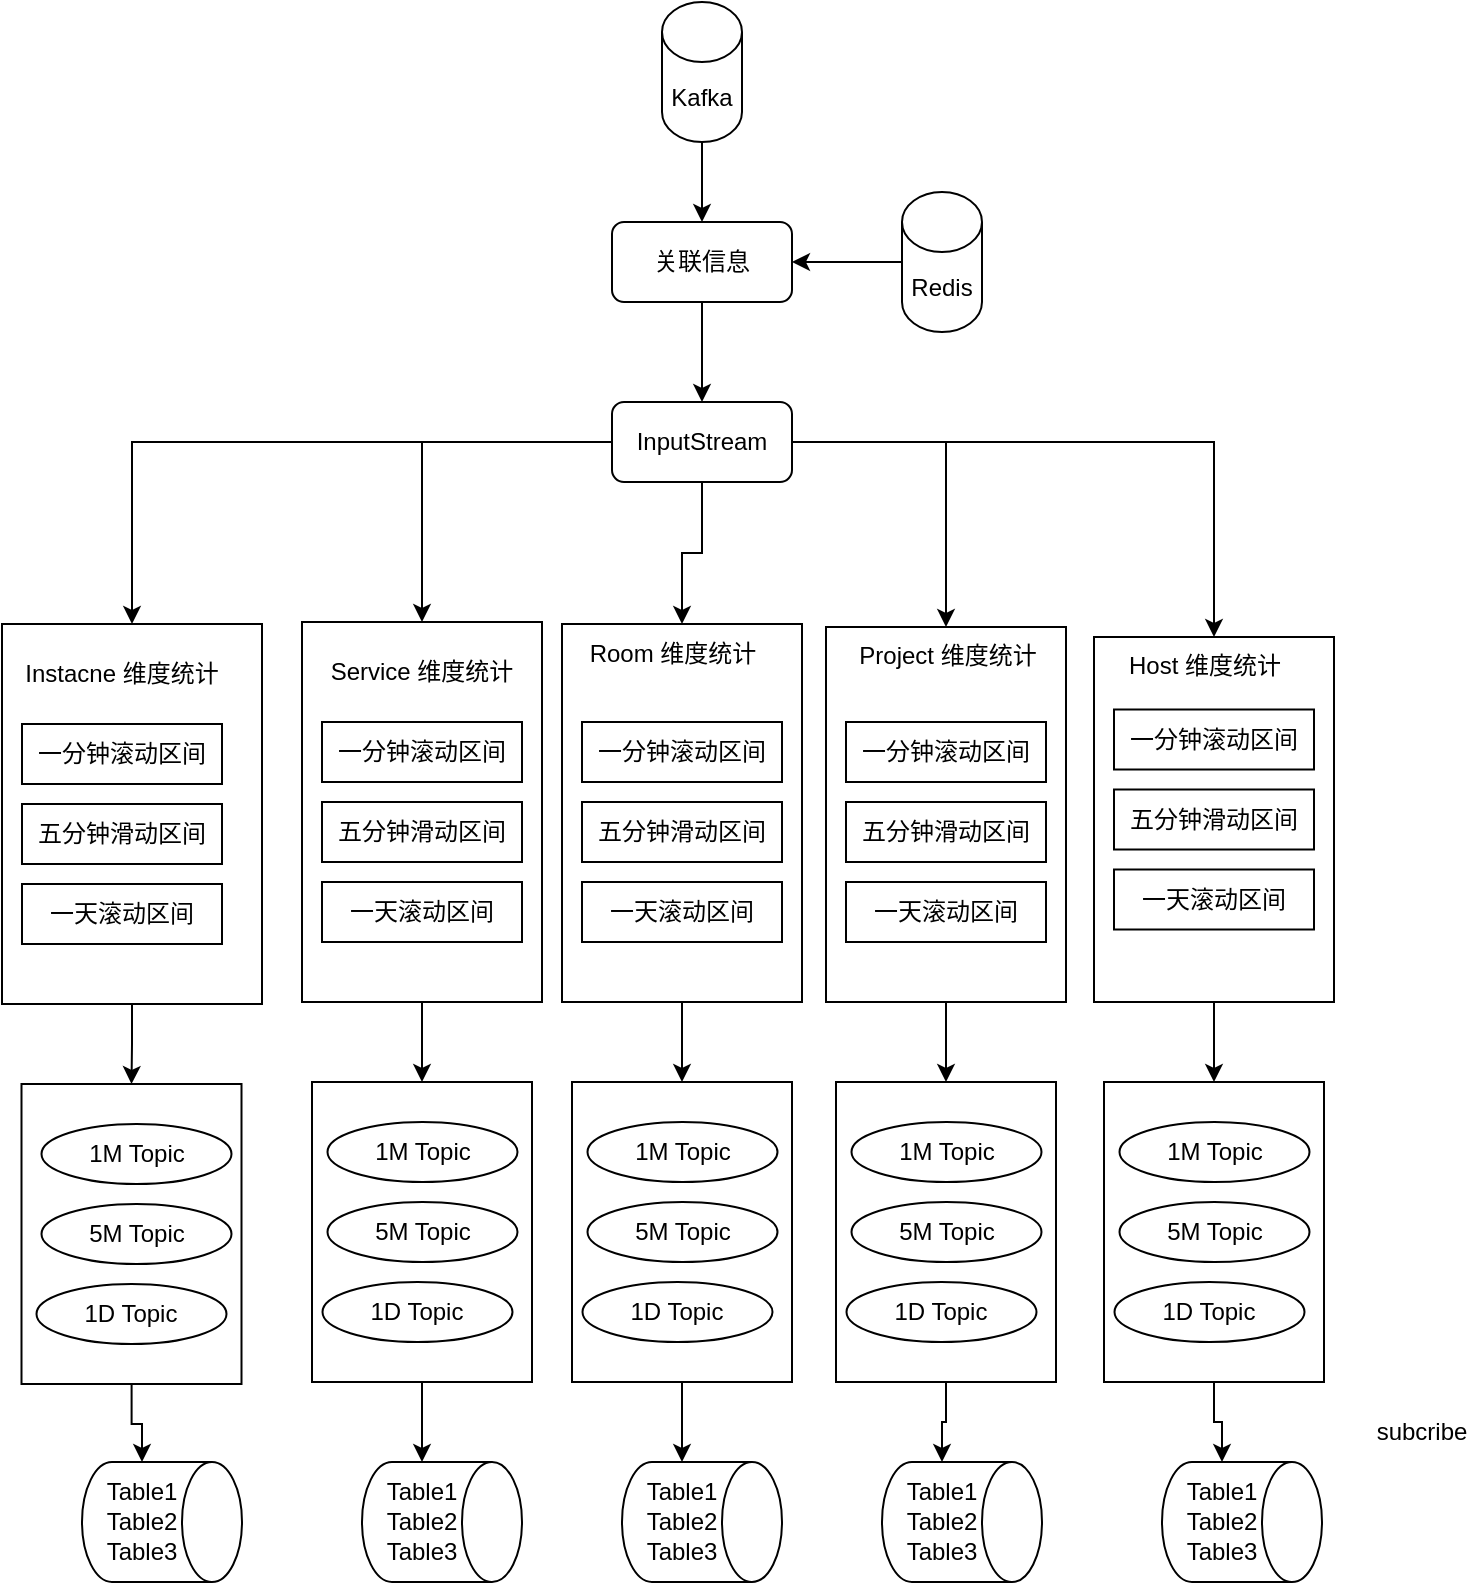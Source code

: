 <mxfile version="26.1.1">
  <diagram name="第 1 页" id="CsmVNthw5Pach-uJiGhg">
    <mxGraphModel dx="1426" dy="764" grid="1" gridSize="10" guides="1" tooltips="1" connect="1" arrows="1" fold="1" page="1" pageScale="1" pageWidth="827" pageHeight="1169" math="0" shadow="0">
      <root>
        <mxCell id="0" />
        <mxCell id="1" parent="0" />
        <mxCell id="Z5-1r_VYY9yfkDdFCzC5-3" style="edgeStyle=orthogonalEdgeStyle;rounded=0;orthogonalLoop=1;jettySize=auto;html=1;entryX=0.5;entryY=0;entryDx=0;entryDy=0;" edge="1" parent="1" source="Z5-1r_VYY9yfkDdFCzC5-2" target="Z5-1r_VYY9yfkDdFCzC5-4">
          <mxGeometry relative="1" as="geometry">
            <mxPoint x="390" y="210" as="targetPoint" />
          </mxGeometry>
        </mxCell>
        <mxCell id="Z5-1r_VYY9yfkDdFCzC5-2" value="Kafka" style="shape=cylinder3;whiteSpace=wrap;html=1;boundedLbl=1;backgroundOutline=1;size=15;rotation=0;" vertex="1" parent="1">
          <mxGeometry x="370" y="100" width="40" height="70" as="geometry" />
        </mxCell>
        <mxCell id="Z5-1r_VYY9yfkDdFCzC5-9" style="edgeStyle=orthogonalEdgeStyle;rounded=0;orthogonalLoop=1;jettySize=auto;html=1;entryX=0.5;entryY=0;entryDx=0;entryDy=0;" edge="1" parent="1" source="Z5-1r_VYY9yfkDdFCzC5-4" target="Z5-1r_VYY9yfkDdFCzC5-10">
          <mxGeometry relative="1" as="geometry">
            <mxPoint x="390" y="300" as="targetPoint" />
          </mxGeometry>
        </mxCell>
        <mxCell id="Z5-1r_VYY9yfkDdFCzC5-4" value="关联信息" style="rounded=1;whiteSpace=wrap;html=1;" vertex="1" parent="1">
          <mxGeometry x="345" y="210" width="90" height="40" as="geometry" />
        </mxCell>
        <mxCell id="Z5-1r_VYY9yfkDdFCzC5-6" style="edgeStyle=orthogonalEdgeStyle;rounded=0;orthogonalLoop=1;jettySize=auto;html=1;entryX=1;entryY=0.5;entryDx=0;entryDy=0;" edge="1" parent="1" source="Z5-1r_VYY9yfkDdFCzC5-5" target="Z5-1r_VYY9yfkDdFCzC5-4">
          <mxGeometry relative="1" as="geometry" />
        </mxCell>
        <mxCell id="Z5-1r_VYY9yfkDdFCzC5-5" value="Redis" style="shape=cylinder3;whiteSpace=wrap;html=1;boundedLbl=1;backgroundOutline=1;size=15;rotation=0;" vertex="1" parent="1">
          <mxGeometry x="490" y="195" width="40" height="70" as="geometry" />
        </mxCell>
        <mxCell id="Z5-1r_VYY9yfkDdFCzC5-49" style="edgeStyle=orthogonalEdgeStyle;rounded=0;orthogonalLoop=1;jettySize=auto;html=1;entryX=0.5;entryY=0;entryDx=0;entryDy=0;" edge="1" parent="1" source="Z5-1r_VYY9yfkDdFCzC5-10" target="Z5-1r_VYY9yfkDdFCzC5-14">
          <mxGeometry relative="1" as="geometry" />
        </mxCell>
        <mxCell id="Z5-1r_VYY9yfkDdFCzC5-50" style="edgeStyle=orthogonalEdgeStyle;rounded=0;orthogonalLoop=1;jettySize=auto;html=1;entryX=0.5;entryY=0;entryDx=0;entryDy=0;" edge="1" parent="1" source="Z5-1r_VYY9yfkDdFCzC5-10" target="Z5-1r_VYY9yfkDdFCzC5-15">
          <mxGeometry relative="1" as="geometry" />
        </mxCell>
        <mxCell id="Z5-1r_VYY9yfkDdFCzC5-51" style="edgeStyle=orthogonalEdgeStyle;rounded=0;orthogonalLoop=1;jettySize=auto;html=1;entryX=0.5;entryY=0;entryDx=0;entryDy=0;" edge="1" parent="1" source="Z5-1r_VYY9yfkDdFCzC5-10" target="Z5-1r_VYY9yfkDdFCzC5-16">
          <mxGeometry relative="1" as="geometry" />
        </mxCell>
        <mxCell id="Z5-1r_VYY9yfkDdFCzC5-52" style="edgeStyle=orthogonalEdgeStyle;rounded=0;orthogonalLoop=1;jettySize=auto;html=1;entryX=0.5;entryY=0;entryDx=0;entryDy=0;" edge="1" parent="1" source="Z5-1r_VYY9yfkDdFCzC5-10" target="Z5-1r_VYY9yfkDdFCzC5-17">
          <mxGeometry relative="1" as="geometry" />
        </mxCell>
        <mxCell id="Z5-1r_VYY9yfkDdFCzC5-53" style="edgeStyle=orthogonalEdgeStyle;rounded=0;orthogonalLoop=1;jettySize=auto;html=1;entryX=0.5;entryY=0;entryDx=0;entryDy=0;" edge="1" parent="1" source="Z5-1r_VYY9yfkDdFCzC5-10" target="Z5-1r_VYY9yfkDdFCzC5-27">
          <mxGeometry relative="1" as="geometry" />
        </mxCell>
        <mxCell id="Z5-1r_VYY9yfkDdFCzC5-10" value="InputStream" style="rounded=1;whiteSpace=wrap;html=1;" vertex="1" parent="1">
          <mxGeometry x="345" y="300" width="90" height="40" as="geometry" />
        </mxCell>
        <mxCell id="Z5-1r_VYY9yfkDdFCzC5-22" value="" style="group" vertex="1" connectable="0" parent="1">
          <mxGeometry x="40" y="411" width="130" height="390" as="geometry" />
        </mxCell>
        <mxCell id="Z5-1r_VYY9yfkDdFCzC5-86" style="edgeStyle=orthogonalEdgeStyle;rounded=0;orthogonalLoop=1;jettySize=auto;html=1;entryX=0.5;entryY=0;entryDx=0;entryDy=0;" edge="1" parent="Z5-1r_VYY9yfkDdFCzC5-22" source="Z5-1r_VYY9yfkDdFCzC5-14" target="Z5-1r_VYY9yfkDdFCzC5-60">
          <mxGeometry relative="1" as="geometry" />
        </mxCell>
        <mxCell id="Z5-1r_VYY9yfkDdFCzC5-14" value="" style="rounded=0;whiteSpace=wrap;html=1;" vertex="1" parent="Z5-1r_VYY9yfkDdFCzC5-22">
          <mxGeometry width="130" height="190" as="geometry" />
        </mxCell>
        <mxCell id="Z5-1r_VYY9yfkDdFCzC5-18" value="Instacne 维度统计" style="text;html=1;align=center;verticalAlign=middle;whiteSpace=wrap;rounded=0;" vertex="1" parent="Z5-1r_VYY9yfkDdFCzC5-22">
          <mxGeometry x="10" y="10" width="100.0" height="30" as="geometry" />
        </mxCell>
        <mxCell id="Z5-1r_VYY9yfkDdFCzC5-29" value="一分钟滚动区间" style="rounded=0;whiteSpace=wrap;html=1;" vertex="1" parent="Z5-1r_VYY9yfkDdFCzC5-22">
          <mxGeometry x="10" y="50" width="100" height="30" as="geometry" />
        </mxCell>
        <mxCell id="Z5-1r_VYY9yfkDdFCzC5-30" value="五分钟滑动区&lt;span style=&quot;color: rgba(0, 0, 0, 0); font-family: monospace; font-size: 0px; text-align: start; text-wrap-mode: nowrap;&quot;&gt;%3CmxGraphModel%3E%3Croot%3E%3CmxCell%20id%3D%220%22%2F%3E%3CmxCell%20id%3D%221%22%20parent%3D%220%22%2F%3E%3CmxCell%20id%3D%222%22%20value%3D%22%E4%B8%80%E5%88%86%E9%92%9F%E5%8C%BA%E9%97%B4%22%20style%3D%22rounded%3D0%3BwhiteSpace%3Dwrap%3Bhtml%3D1%3B%22%20vertex%3D%221%22%20parent%3D%221%22%3E%3CmxGeometry%20x%3D%2260%22%20y%3D%22460%22%20width%3D%22100%22%20height%3D%2230%22%20as%3D%22geometry%22%2F%3E%3C%2FmxCell%3E%3C%2Froot%3E%3C%2FmxGraphModel%3E&lt;/span&gt;间" style="rounded=0;whiteSpace=wrap;html=1;" vertex="1" parent="Z5-1r_VYY9yfkDdFCzC5-22">
          <mxGeometry x="10" y="90" width="100" height="30" as="geometry" />
        </mxCell>
        <mxCell id="Z5-1r_VYY9yfkDdFCzC5-36" value="一天滚动区&lt;span style=&quot;color: rgba(0, 0, 0, 0); font-family: monospace; font-size: 0px; text-align: start; text-wrap-mode: nowrap;&quot;&gt;%3CmxGraphModel%3E%3Croot%3E%3CmxCell%20id%3D%220%22%2F%3E%3CmxCell%20id%3D%221%22%20parent%3D%220%22%2F%3E%3CmxCell%20id%3D%222%22%20value%3D%22%E4%B8%80%E5%88%86%E9%92%9F%E5%8C%BA%E9%97%B4%22%20style%3D%22rounded%3D0%3BwhiteSpace%3Dwrap%3Bhtml%3D1%3B%22%20vertex%3D%221%22%20parent%3D%221%22%3E%3CmxGeometry%20x%3D%2260%22%20y%3D%22460%22%20width%3D%22100%22%20height%3D%2230%22%20as%3D%22geometry%22%2F%3E%3C%2FmxCell%3E%3C%2Froot%3E%3C%2FmxGraphModel%3E&lt;/span&gt;间" style="rounded=0;whiteSpace=wrap;html=1;" vertex="1" parent="Z5-1r_VYY9yfkDdFCzC5-22">
          <mxGeometry x="10" y="130" width="100" height="30" as="geometry" />
        </mxCell>
        <mxCell id="Z5-1r_VYY9yfkDdFCzC5-69" value="" style="group" vertex="1" connectable="0" parent="Z5-1r_VYY9yfkDdFCzC5-22">
          <mxGeometry x="9.75" y="230" width="110" height="150" as="geometry" />
        </mxCell>
        <mxCell id="Z5-1r_VYY9yfkDdFCzC5-60" value="" style="rounded=0;whiteSpace=wrap;html=1;" vertex="1" parent="Z5-1r_VYY9yfkDdFCzC5-69">
          <mxGeometry width="110" height="150" as="geometry" />
        </mxCell>
        <mxCell id="Z5-1r_VYY9yfkDdFCzC5-56" value="1M Topic" style="ellipse;whiteSpace=wrap;html=1;" vertex="1" parent="Z5-1r_VYY9yfkDdFCzC5-69">
          <mxGeometry x="10" y="20" width="95" height="30" as="geometry" />
        </mxCell>
        <mxCell id="Z5-1r_VYY9yfkDdFCzC5-58" value="5M Topic" style="ellipse;whiteSpace=wrap;html=1;" vertex="1" parent="Z5-1r_VYY9yfkDdFCzC5-69">
          <mxGeometry x="10" y="60" width="95" height="30" as="geometry" />
        </mxCell>
        <mxCell id="Z5-1r_VYY9yfkDdFCzC5-59" value="1D Topic" style="ellipse;whiteSpace=wrap;html=1;" vertex="1" parent="Z5-1r_VYY9yfkDdFCzC5-69">
          <mxGeometry x="7.5" y="100" width="95" height="30" as="geometry" />
        </mxCell>
        <mxCell id="Z5-1r_VYY9yfkDdFCzC5-23" value="" style="group" vertex="1" connectable="0" parent="1">
          <mxGeometry x="190" y="410" width="120" height="310" as="geometry" />
        </mxCell>
        <mxCell id="Z5-1r_VYY9yfkDdFCzC5-15" value="" style="rounded=0;whiteSpace=wrap;html=1;" vertex="1" parent="Z5-1r_VYY9yfkDdFCzC5-23">
          <mxGeometry width="120" height="190" as="geometry" />
        </mxCell>
        <mxCell id="Z5-1r_VYY9yfkDdFCzC5-19" value="Service 维度统计" style="text;html=1;align=center;verticalAlign=middle;whiteSpace=wrap;rounded=0;" vertex="1" parent="Z5-1r_VYY9yfkDdFCzC5-23">
          <mxGeometry x="10" y="10.164" width="100" height="30.492" as="geometry" />
        </mxCell>
        <mxCell id="Z5-1r_VYY9yfkDdFCzC5-37" value="一分钟滚动区间" style="rounded=0;whiteSpace=wrap;html=1;" vertex="1" parent="Z5-1r_VYY9yfkDdFCzC5-23">
          <mxGeometry x="10" y="50" width="100" height="30" as="geometry" />
        </mxCell>
        <mxCell id="Z5-1r_VYY9yfkDdFCzC5-38" value="五分钟滑动区&lt;span style=&quot;color: rgba(0, 0, 0, 0); font-family: monospace; font-size: 0px; text-align: start; text-wrap-mode: nowrap;&quot;&gt;%3CmxGraphModel%3E%3Croot%3E%3CmxCell%20id%3D%220%22%2F%3E%3CmxCell%20id%3D%221%22%20parent%3D%220%22%2F%3E%3CmxCell%20id%3D%222%22%20value%3D%22%E4%B8%80%E5%88%86%E9%92%9F%E5%8C%BA%E9%97%B4%22%20style%3D%22rounded%3D0%3BwhiteSpace%3Dwrap%3Bhtml%3D1%3B%22%20vertex%3D%221%22%20parent%3D%221%22%3E%3CmxGeometry%20x%3D%2260%22%20y%3D%22460%22%20width%3D%22100%22%20height%3D%2230%22%20as%3D%22geometry%22%2F%3E%3C%2FmxCell%3E%3C%2Froot%3E%3C%2FmxGraphModel%3E&lt;/span&gt;间" style="rounded=0;whiteSpace=wrap;html=1;" vertex="1" parent="Z5-1r_VYY9yfkDdFCzC5-23">
          <mxGeometry x="10" y="90" width="100" height="30" as="geometry" />
        </mxCell>
        <mxCell id="Z5-1r_VYY9yfkDdFCzC5-39" value="一天滚动区&lt;span style=&quot;color: rgba(0, 0, 0, 0); font-family: monospace; font-size: 0px; text-align: start; text-wrap-mode: nowrap;&quot;&gt;%3CmxGraphModel%3E%3Croot%3E%3CmxCell%20id%3D%220%22%2F%3E%3CmxCell%20id%3D%221%22%20parent%3D%220%22%2F%3E%3CmxCell%20id%3D%222%22%20value%3D%22%E4%B8%80%E5%88%86%E9%92%9F%E5%8C%BA%E9%97%B4%22%20style%3D%22rounded%3D0%3BwhiteSpace%3Dwrap%3Bhtml%3D1%3B%22%20vertex%3D%221%22%20parent%3D%221%22%3E%3CmxGeometry%20x%3D%2260%22%20y%3D%22460%22%20width%3D%22100%22%20height%3D%2230%22%20as%3D%22geometry%22%2F%3E%3C%2FmxCell%3E%3C%2Froot%3E%3C%2FmxGraphModel%3E&lt;/span&gt;间" style="rounded=0;whiteSpace=wrap;html=1;" vertex="1" parent="Z5-1r_VYY9yfkDdFCzC5-23">
          <mxGeometry x="10" y="130" width="100" height="30" as="geometry" />
        </mxCell>
        <mxCell id="Z5-1r_VYY9yfkDdFCzC5-24" value="" style="group" vertex="1" connectable="0" parent="1">
          <mxGeometry x="320" y="411" width="120" height="189" as="geometry" />
        </mxCell>
        <mxCell id="Z5-1r_VYY9yfkDdFCzC5-16" value="" style="rounded=0;whiteSpace=wrap;html=1;" vertex="1" parent="Z5-1r_VYY9yfkDdFCzC5-24">
          <mxGeometry width="120" height="189.0" as="geometry" />
        </mxCell>
        <mxCell id="Z5-1r_VYY9yfkDdFCzC5-20" value="Room 维度统计" style="text;html=1;align=center;verticalAlign=middle;whiteSpace=wrap;rounded=0;" vertex="1" parent="Z5-1r_VYY9yfkDdFCzC5-24">
          <mxGeometry x="5.95" y="5.577" width="99.174" height="18.59" as="geometry" />
        </mxCell>
        <mxCell id="Z5-1r_VYY9yfkDdFCzC5-40" value="一分钟滚动区间" style="rounded=0;whiteSpace=wrap;html=1;" vertex="1" parent="Z5-1r_VYY9yfkDdFCzC5-24">
          <mxGeometry x="10" y="49" width="100" height="30" as="geometry" />
        </mxCell>
        <mxCell id="Z5-1r_VYY9yfkDdFCzC5-41" value="五分钟滑动区&lt;span style=&quot;color: rgba(0, 0, 0, 0); font-family: monospace; font-size: 0px; text-align: start; text-wrap-mode: nowrap;&quot;&gt;%3CmxGraphModel%3E%3Croot%3E%3CmxCell%20id%3D%220%22%2F%3E%3CmxCell%20id%3D%221%22%20parent%3D%220%22%2F%3E%3CmxCell%20id%3D%222%22%20value%3D%22%E4%B8%80%E5%88%86%E9%92%9F%E5%8C%BA%E9%97%B4%22%20style%3D%22rounded%3D0%3BwhiteSpace%3Dwrap%3Bhtml%3D1%3B%22%20vertex%3D%221%22%20parent%3D%221%22%3E%3CmxGeometry%20x%3D%2260%22%20y%3D%22460%22%20width%3D%22100%22%20height%3D%2230%22%20as%3D%22geometry%22%2F%3E%3C%2FmxCell%3E%3C%2Froot%3E%3C%2FmxGraphModel%3E&lt;/span&gt;间" style="rounded=0;whiteSpace=wrap;html=1;" vertex="1" parent="Z5-1r_VYY9yfkDdFCzC5-24">
          <mxGeometry x="10" y="89" width="100" height="30" as="geometry" />
        </mxCell>
        <mxCell id="Z5-1r_VYY9yfkDdFCzC5-42" value="一天滚动区&lt;span style=&quot;color: rgba(0, 0, 0, 0); font-family: monospace; font-size: 0px; text-align: start; text-wrap-mode: nowrap;&quot;&gt;%3CmxGraphModel%3E%3Croot%3E%3CmxCell%20id%3D%220%22%2F%3E%3CmxCell%20id%3D%221%22%20parent%3D%220%22%2F%3E%3CmxCell%20id%3D%222%22%20value%3D%22%E4%B8%80%E5%88%86%E9%92%9F%E5%8C%BA%E9%97%B4%22%20style%3D%22rounded%3D0%3BwhiteSpace%3Dwrap%3Bhtml%3D1%3B%22%20vertex%3D%221%22%20parent%3D%221%22%3E%3CmxGeometry%20x%3D%2260%22%20y%3D%22460%22%20width%3D%22100%22%20height%3D%2230%22%20as%3D%22geometry%22%2F%3E%3C%2FmxCell%3E%3C%2Froot%3E%3C%2FmxGraphModel%3E&lt;/span&gt;间" style="rounded=0;whiteSpace=wrap;html=1;" vertex="1" parent="Z5-1r_VYY9yfkDdFCzC5-24">
          <mxGeometry x="10" y="129" width="100" height="30" as="geometry" />
        </mxCell>
        <mxCell id="Z5-1r_VYY9yfkDdFCzC5-25" value="" style="group" vertex="1" connectable="0" parent="1">
          <mxGeometry x="452" y="412.5" width="120" height="187.5" as="geometry" />
        </mxCell>
        <mxCell id="Z5-1r_VYY9yfkDdFCzC5-17" value="" style="rounded=0;whiteSpace=wrap;html=1;" vertex="1" parent="Z5-1r_VYY9yfkDdFCzC5-25">
          <mxGeometry width="120" height="187.5" as="geometry" />
        </mxCell>
        <mxCell id="Z5-1r_VYY9yfkDdFCzC5-21" value="Project 维度统计" style="text;html=1;align=center;verticalAlign=middle;whiteSpace=wrap;rounded=0;" vertex="1" parent="Z5-1r_VYY9yfkDdFCzC5-25">
          <mxGeometry x="11.803" y="5.533" width="98.361" height="18.443" as="geometry" />
        </mxCell>
        <mxCell id="Z5-1r_VYY9yfkDdFCzC5-43" value="一分钟滚动区间" style="rounded=0;whiteSpace=wrap;html=1;" vertex="1" parent="Z5-1r_VYY9yfkDdFCzC5-25">
          <mxGeometry x="10" y="47.5" width="100" height="30" as="geometry" />
        </mxCell>
        <mxCell id="Z5-1r_VYY9yfkDdFCzC5-44" value="五分钟滑动区&lt;span style=&quot;color: rgba(0, 0, 0, 0); font-family: monospace; font-size: 0px; text-align: start; text-wrap-mode: nowrap;&quot;&gt;%3CmxGraphModel%3E%3Croot%3E%3CmxCell%20id%3D%220%22%2F%3E%3CmxCell%20id%3D%221%22%20parent%3D%220%22%2F%3E%3CmxCell%20id%3D%222%22%20value%3D%22%E4%B8%80%E5%88%86%E9%92%9F%E5%8C%BA%E9%97%B4%22%20style%3D%22rounded%3D0%3BwhiteSpace%3Dwrap%3Bhtml%3D1%3B%22%20vertex%3D%221%22%20parent%3D%221%22%3E%3CmxGeometry%20x%3D%2260%22%20y%3D%22460%22%20width%3D%22100%22%20height%3D%2230%22%20as%3D%22geometry%22%2F%3E%3C%2FmxCell%3E%3C%2Froot%3E%3C%2FmxGraphModel%3E&lt;/span&gt;间" style="rounded=0;whiteSpace=wrap;html=1;" vertex="1" parent="Z5-1r_VYY9yfkDdFCzC5-25">
          <mxGeometry x="10" y="87.5" width="100" height="30" as="geometry" />
        </mxCell>
        <mxCell id="Z5-1r_VYY9yfkDdFCzC5-45" value="一天滚动区&lt;span style=&quot;color: rgba(0, 0, 0, 0); font-family: monospace; font-size: 0px; text-align: start; text-wrap-mode: nowrap;&quot;&gt;%3CmxGraphModel%3E%3Croot%3E%3CmxCell%20id%3D%220%22%2F%3E%3CmxCell%20id%3D%221%22%20parent%3D%220%22%2F%3E%3CmxCell%20id%3D%222%22%20value%3D%22%E4%B8%80%E5%88%86%E9%92%9F%E5%8C%BA%E9%97%B4%22%20style%3D%22rounded%3D0%3BwhiteSpace%3Dwrap%3Bhtml%3D1%3B%22%20vertex%3D%221%22%20parent%3D%221%22%3E%3CmxGeometry%20x%3D%2260%22%20y%3D%22460%22%20width%3D%22100%22%20height%3D%2230%22%20as%3D%22geometry%22%2F%3E%3C%2FmxCell%3E%3C%2Froot%3E%3C%2FmxGraphModel%3E&lt;/span&gt;间" style="rounded=0;whiteSpace=wrap;html=1;" vertex="1" parent="Z5-1r_VYY9yfkDdFCzC5-25">
          <mxGeometry x="10" y="127.5" width="100" height="30" as="geometry" />
        </mxCell>
        <mxCell id="Z5-1r_VYY9yfkDdFCzC5-26" value="" style="group" vertex="1" connectable="0" parent="1">
          <mxGeometry x="586" y="417.5" width="120" height="182.5" as="geometry" />
        </mxCell>
        <mxCell id="Z5-1r_VYY9yfkDdFCzC5-27" value="" style="rounded=0;whiteSpace=wrap;html=1;" vertex="1" parent="Z5-1r_VYY9yfkDdFCzC5-26">
          <mxGeometry width="120" height="182.5" as="geometry" />
        </mxCell>
        <mxCell id="Z5-1r_VYY9yfkDdFCzC5-28" value="Host 维度统计" style="text;html=1;align=center;verticalAlign=middle;whiteSpace=wrap;rounded=0;" vertex="1" parent="Z5-1r_VYY9yfkDdFCzC5-26">
          <mxGeometry x="5.95" y="5.385" width="99.174" height="17.951" as="geometry" />
        </mxCell>
        <mxCell id="Z5-1r_VYY9yfkDdFCzC5-46" value="一分钟滚动区间" style="rounded=0;whiteSpace=wrap;html=1;" vertex="1" parent="Z5-1r_VYY9yfkDdFCzC5-26">
          <mxGeometry x="10" y="36.25" width="100" height="30" as="geometry" />
        </mxCell>
        <mxCell id="Z5-1r_VYY9yfkDdFCzC5-47" value="五分钟滑动区&lt;span style=&quot;color: rgba(0, 0, 0, 0); font-family: monospace; font-size: 0px; text-align: start; text-wrap-mode: nowrap;&quot;&gt;%3CmxGraphModel%3E%3Croot%3E%3CmxCell%20id%3D%220%22%2F%3E%3CmxCell%20id%3D%221%22%20parent%3D%220%22%2F%3E%3CmxCell%20id%3D%222%22%20value%3D%22%E4%B8%80%E5%88%86%E9%92%9F%E5%8C%BA%E9%97%B4%22%20style%3D%22rounded%3D0%3BwhiteSpace%3Dwrap%3Bhtml%3D1%3B%22%20vertex%3D%221%22%20parent%3D%221%22%3E%3CmxGeometry%20x%3D%2260%22%20y%3D%22460%22%20width%3D%22100%22%20height%3D%2230%22%20as%3D%22geometry%22%2F%3E%3C%2FmxCell%3E%3C%2Froot%3E%3C%2FmxGraphModel%3E&lt;/span&gt;间" style="rounded=0;whiteSpace=wrap;html=1;" vertex="1" parent="Z5-1r_VYY9yfkDdFCzC5-26">
          <mxGeometry x="10" y="76.25" width="100" height="30" as="geometry" />
        </mxCell>
        <mxCell id="Z5-1r_VYY9yfkDdFCzC5-48" value="一天滚动区&lt;span style=&quot;color: rgba(0, 0, 0, 0); font-family: monospace; font-size: 0px; text-align: start; text-wrap-mode: nowrap;&quot;&gt;%3CmxGraphModel%3E%3Croot%3E%3CmxCell%20id%3D%220%22%2F%3E%3CmxCell%20id%3D%221%22%20parent%3D%220%22%2F%3E%3CmxCell%20id%3D%222%22%20value%3D%22%E4%B8%80%E5%88%86%E9%92%9F%E5%8C%BA%E9%97%B4%22%20style%3D%22rounded%3D0%3BwhiteSpace%3Dwrap%3Bhtml%3D1%3B%22%20vertex%3D%221%22%20parent%3D%221%22%3E%3CmxGeometry%20x%3D%2260%22%20y%3D%22460%22%20width%3D%22100%22%20height%3D%2230%22%20as%3D%22geometry%22%2F%3E%3C%2FmxCell%3E%3C%2Froot%3E%3C%2FmxGraphModel%3E&lt;/span&gt;间" style="rounded=0;whiteSpace=wrap;html=1;" vertex="1" parent="Z5-1r_VYY9yfkDdFCzC5-26">
          <mxGeometry x="10" y="116.25" width="100" height="30" as="geometry" />
        </mxCell>
        <mxCell id="Z5-1r_VYY9yfkDdFCzC5-70" value="" style="group" vertex="1" connectable="0" parent="1">
          <mxGeometry x="195" y="640" width="110" height="150" as="geometry" />
        </mxCell>
        <mxCell id="Z5-1r_VYY9yfkDdFCzC5-61" value="" style="rounded=0;whiteSpace=wrap;html=1;" vertex="1" parent="Z5-1r_VYY9yfkDdFCzC5-70">
          <mxGeometry width="110" height="150" as="geometry" />
        </mxCell>
        <mxCell id="Z5-1r_VYY9yfkDdFCzC5-62" value="1M Topic" style="ellipse;whiteSpace=wrap;html=1;" vertex="1" parent="Z5-1r_VYY9yfkDdFCzC5-70">
          <mxGeometry x="7.75" y="20" width="95" height="30" as="geometry" />
        </mxCell>
        <mxCell id="Z5-1r_VYY9yfkDdFCzC5-63" value="5M Topic" style="ellipse;whiteSpace=wrap;html=1;" vertex="1" parent="Z5-1r_VYY9yfkDdFCzC5-70">
          <mxGeometry x="7.75" y="60" width="95" height="30" as="geometry" />
        </mxCell>
        <mxCell id="Z5-1r_VYY9yfkDdFCzC5-64" value="1D Topic" style="ellipse;whiteSpace=wrap;html=1;" vertex="1" parent="Z5-1r_VYY9yfkDdFCzC5-70">
          <mxGeometry x="5.25" y="100" width="95" height="30" as="geometry" />
        </mxCell>
        <mxCell id="Z5-1r_VYY9yfkDdFCzC5-71" value="" style="group" vertex="1" connectable="0" parent="1">
          <mxGeometry x="325" y="640" width="110" height="150" as="geometry" />
        </mxCell>
        <mxCell id="Z5-1r_VYY9yfkDdFCzC5-72" value="" style="rounded=0;whiteSpace=wrap;html=1;" vertex="1" parent="Z5-1r_VYY9yfkDdFCzC5-71">
          <mxGeometry width="110" height="150" as="geometry" />
        </mxCell>
        <mxCell id="Z5-1r_VYY9yfkDdFCzC5-73" value="1M Topic" style="ellipse;whiteSpace=wrap;html=1;" vertex="1" parent="Z5-1r_VYY9yfkDdFCzC5-71">
          <mxGeometry x="7.75" y="20" width="95" height="30" as="geometry" />
        </mxCell>
        <mxCell id="Z5-1r_VYY9yfkDdFCzC5-74" value="5M Topic" style="ellipse;whiteSpace=wrap;html=1;" vertex="1" parent="Z5-1r_VYY9yfkDdFCzC5-71">
          <mxGeometry x="7.75" y="60" width="95" height="30" as="geometry" />
        </mxCell>
        <mxCell id="Z5-1r_VYY9yfkDdFCzC5-75" value="1D Topic" style="ellipse;whiteSpace=wrap;html=1;" vertex="1" parent="Z5-1r_VYY9yfkDdFCzC5-71">
          <mxGeometry x="5.25" y="100" width="95" height="30" as="geometry" />
        </mxCell>
        <mxCell id="Z5-1r_VYY9yfkDdFCzC5-76" value="" style="group" vertex="1" connectable="0" parent="1">
          <mxGeometry x="457" y="640" width="110" height="150" as="geometry" />
        </mxCell>
        <mxCell id="Z5-1r_VYY9yfkDdFCzC5-77" value="" style="rounded=0;whiteSpace=wrap;html=1;" vertex="1" parent="Z5-1r_VYY9yfkDdFCzC5-76">
          <mxGeometry width="110" height="150" as="geometry" />
        </mxCell>
        <mxCell id="Z5-1r_VYY9yfkDdFCzC5-78" value="1M Topic" style="ellipse;whiteSpace=wrap;html=1;" vertex="1" parent="Z5-1r_VYY9yfkDdFCzC5-76">
          <mxGeometry x="7.75" y="20" width="95" height="30" as="geometry" />
        </mxCell>
        <mxCell id="Z5-1r_VYY9yfkDdFCzC5-79" value="5M Topic" style="ellipse;whiteSpace=wrap;html=1;" vertex="1" parent="Z5-1r_VYY9yfkDdFCzC5-76">
          <mxGeometry x="7.75" y="60" width="95" height="30" as="geometry" />
        </mxCell>
        <mxCell id="Z5-1r_VYY9yfkDdFCzC5-80" value="1D Topic" style="ellipse;whiteSpace=wrap;html=1;" vertex="1" parent="Z5-1r_VYY9yfkDdFCzC5-76">
          <mxGeometry x="5.25" y="100" width="95" height="30" as="geometry" />
        </mxCell>
        <mxCell id="Z5-1r_VYY9yfkDdFCzC5-81" value="" style="group" vertex="1" connectable="0" parent="1">
          <mxGeometry x="591" y="640" width="110" height="150" as="geometry" />
        </mxCell>
        <mxCell id="Z5-1r_VYY9yfkDdFCzC5-82" value="" style="rounded=0;whiteSpace=wrap;html=1;" vertex="1" parent="Z5-1r_VYY9yfkDdFCzC5-81">
          <mxGeometry width="110" height="150" as="geometry" />
        </mxCell>
        <mxCell id="Z5-1r_VYY9yfkDdFCzC5-83" value="1M Topic" style="ellipse;whiteSpace=wrap;html=1;" vertex="1" parent="Z5-1r_VYY9yfkDdFCzC5-81">
          <mxGeometry x="7.75" y="20" width="95" height="30" as="geometry" />
        </mxCell>
        <mxCell id="Z5-1r_VYY9yfkDdFCzC5-84" value="5M Topic" style="ellipse;whiteSpace=wrap;html=1;" vertex="1" parent="Z5-1r_VYY9yfkDdFCzC5-81">
          <mxGeometry x="7.75" y="60" width="95" height="30" as="geometry" />
        </mxCell>
        <mxCell id="Z5-1r_VYY9yfkDdFCzC5-85" value="1D Topic" style="ellipse;whiteSpace=wrap;html=1;" vertex="1" parent="Z5-1r_VYY9yfkDdFCzC5-81">
          <mxGeometry x="5.25" y="100" width="95" height="30" as="geometry" />
        </mxCell>
        <mxCell id="Z5-1r_VYY9yfkDdFCzC5-87" style="edgeStyle=orthogonalEdgeStyle;rounded=0;orthogonalLoop=1;jettySize=auto;html=1;entryX=0.5;entryY=0;entryDx=0;entryDy=0;" edge="1" parent="1" source="Z5-1r_VYY9yfkDdFCzC5-15" target="Z5-1r_VYY9yfkDdFCzC5-61">
          <mxGeometry relative="1" as="geometry" />
        </mxCell>
        <mxCell id="Z5-1r_VYY9yfkDdFCzC5-88" style="edgeStyle=orthogonalEdgeStyle;rounded=0;orthogonalLoop=1;jettySize=auto;html=1;entryX=0.5;entryY=0;entryDx=0;entryDy=0;" edge="1" parent="1" source="Z5-1r_VYY9yfkDdFCzC5-16" target="Z5-1r_VYY9yfkDdFCzC5-72">
          <mxGeometry relative="1" as="geometry" />
        </mxCell>
        <mxCell id="Z5-1r_VYY9yfkDdFCzC5-89" style="edgeStyle=orthogonalEdgeStyle;rounded=0;orthogonalLoop=1;jettySize=auto;html=1;entryX=0.5;entryY=0;entryDx=0;entryDy=0;" edge="1" parent="1" source="Z5-1r_VYY9yfkDdFCzC5-17" target="Z5-1r_VYY9yfkDdFCzC5-77">
          <mxGeometry relative="1" as="geometry" />
        </mxCell>
        <mxCell id="Z5-1r_VYY9yfkDdFCzC5-90" style="edgeStyle=orthogonalEdgeStyle;rounded=0;orthogonalLoop=1;jettySize=auto;html=1;entryX=0.5;entryY=0;entryDx=0;entryDy=0;" edge="1" parent="1" source="Z5-1r_VYY9yfkDdFCzC5-27" target="Z5-1r_VYY9yfkDdFCzC5-82">
          <mxGeometry relative="1" as="geometry" />
        </mxCell>
        <mxCell id="Z5-1r_VYY9yfkDdFCzC5-95" value="" style="group" vertex="1" connectable="0" parent="1">
          <mxGeometry x="80" y="830" width="80" height="60" as="geometry" />
        </mxCell>
        <mxCell id="Z5-1r_VYY9yfkDdFCzC5-91" value="" style="shape=cylinder3;whiteSpace=wrap;html=1;boundedLbl=1;backgroundOutline=1;size=15;rotation=90;" vertex="1" parent="Z5-1r_VYY9yfkDdFCzC5-95">
          <mxGeometry x="10" y="-10" width="60" height="80" as="geometry" />
        </mxCell>
        <mxCell id="Z5-1r_VYY9yfkDdFCzC5-92" value="Table1" style="text;html=1;align=center;verticalAlign=middle;whiteSpace=wrap;rounded=0;" vertex="1" parent="Z5-1r_VYY9yfkDdFCzC5-95">
          <mxGeometry width="60" height="30" as="geometry" />
        </mxCell>
        <mxCell id="Z5-1r_VYY9yfkDdFCzC5-93" value="Table2" style="text;html=1;align=center;verticalAlign=middle;whiteSpace=wrap;rounded=0;" vertex="1" parent="Z5-1r_VYY9yfkDdFCzC5-95">
          <mxGeometry y="15" width="60" height="30" as="geometry" />
        </mxCell>
        <mxCell id="Z5-1r_VYY9yfkDdFCzC5-94" value="Table3" style="text;html=1;align=center;verticalAlign=middle;whiteSpace=wrap;rounded=0;" vertex="1" parent="Z5-1r_VYY9yfkDdFCzC5-95">
          <mxGeometry y="30" width="60" height="30" as="geometry" />
        </mxCell>
        <mxCell id="Z5-1r_VYY9yfkDdFCzC5-97" value="" style="group" vertex="1" connectable="0" parent="1">
          <mxGeometry x="220" y="830" width="80" height="60" as="geometry" />
        </mxCell>
        <mxCell id="Z5-1r_VYY9yfkDdFCzC5-98" value="" style="shape=cylinder3;whiteSpace=wrap;html=1;boundedLbl=1;backgroundOutline=1;size=15;rotation=90;" vertex="1" parent="Z5-1r_VYY9yfkDdFCzC5-97">
          <mxGeometry x="10" y="-10" width="60" height="80" as="geometry" />
        </mxCell>
        <mxCell id="Z5-1r_VYY9yfkDdFCzC5-99" value="Table1" style="text;html=1;align=center;verticalAlign=middle;whiteSpace=wrap;rounded=0;" vertex="1" parent="Z5-1r_VYY9yfkDdFCzC5-97">
          <mxGeometry width="60" height="30" as="geometry" />
        </mxCell>
        <mxCell id="Z5-1r_VYY9yfkDdFCzC5-100" value="Table2" style="text;html=1;align=center;verticalAlign=middle;whiteSpace=wrap;rounded=0;" vertex="1" parent="Z5-1r_VYY9yfkDdFCzC5-97">
          <mxGeometry y="15" width="60" height="30" as="geometry" />
        </mxCell>
        <mxCell id="Z5-1r_VYY9yfkDdFCzC5-101" value="Table3" style="text;html=1;align=center;verticalAlign=middle;whiteSpace=wrap;rounded=0;" vertex="1" parent="Z5-1r_VYY9yfkDdFCzC5-97">
          <mxGeometry y="30" width="60" height="30" as="geometry" />
        </mxCell>
        <mxCell id="Z5-1r_VYY9yfkDdFCzC5-107" value="" style="group" vertex="1" connectable="0" parent="1">
          <mxGeometry x="350" y="830" width="80" height="60" as="geometry" />
        </mxCell>
        <mxCell id="Z5-1r_VYY9yfkDdFCzC5-108" value="" style="shape=cylinder3;whiteSpace=wrap;html=1;boundedLbl=1;backgroundOutline=1;size=15;rotation=90;" vertex="1" parent="Z5-1r_VYY9yfkDdFCzC5-107">
          <mxGeometry x="10" y="-10" width="60" height="80" as="geometry" />
        </mxCell>
        <mxCell id="Z5-1r_VYY9yfkDdFCzC5-109" value="Table1" style="text;html=1;align=center;verticalAlign=middle;whiteSpace=wrap;rounded=0;" vertex="1" parent="Z5-1r_VYY9yfkDdFCzC5-107">
          <mxGeometry width="60" height="30" as="geometry" />
        </mxCell>
        <mxCell id="Z5-1r_VYY9yfkDdFCzC5-110" value="Table2" style="text;html=1;align=center;verticalAlign=middle;whiteSpace=wrap;rounded=0;" vertex="1" parent="Z5-1r_VYY9yfkDdFCzC5-107">
          <mxGeometry y="15" width="60" height="30" as="geometry" />
        </mxCell>
        <mxCell id="Z5-1r_VYY9yfkDdFCzC5-111" value="Table3" style="text;html=1;align=center;verticalAlign=middle;whiteSpace=wrap;rounded=0;" vertex="1" parent="Z5-1r_VYY9yfkDdFCzC5-107">
          <mxGeometry y="30" width="60" height="30" as="geometry" />
        </mxCell>
        <mxCell id="Z5-1r_VYY9yfkDdFCzC5-112" value="" style="group" vertex="1" connectable="0" parent="1">
          <mxGeometry x="480" y="830" width="80" height="60" as="geometry" />
        </mxCell>
        <mxCell id="Z5-1r_VYY9yfkDdFCzC5-113" value="" style="shape=cylinder3;whiteSpace=wrap;html=1;boundedLbl=1;backgroundOutline=1;size=15;rotation=90;" vertex="1" parent="Z5-1r_VYY9yfkDdFCzC5-112">
          <mxGeometry x="10" y="-10" width="60" height="80" as="geometry" />
        </mxCell>
        <mxCell id="Z5-1r_VYY9yfkDdFCzC5-114" value="Table1" style="text;html=1;align=center;verticalAlign=middle;whiteSpace=wrap;rounded=0;" vertex="1" parent="Z5-1r_VYY9yfkDdFCzC5-112">
          <mxGeometry width="60" height="30" as="geometry" />
        </mxCell>
        <mxCell id="Z5-1r_VYY9yfkDdFCzC5-115" value="Table2" style="text;html=1;align=center;verticalAlign=middle;whiteSpace=wrap;rounded=0;" vertex="1" parent="Z5-1r_VYY9yfkDdFCzC5-112">
          <mxGeometry y="15" width="60" height="30" as="geometry" />
        </mxCell>
        <mxCell id="Z5-1r_VYY9yfkDdFCzC5-116" value="Table3" style="text;html=1;align=center;verticalAlign=middle;whiteSpace=wrap;rounded=0;" vertex="1" parent="Z5-1r_VYY9yfkDdFCzC5-112">
          <mxGeometry y="30" width="60" height="30" as="geometry" />
        </mxCell>
        <mxCell id="Z5-1r_VYY9yfkDdFCzC5-117" value="" style="group" vertex="1" connectable="0" parent="1">
          <mxGeometry x="620" y="830" width="80" height="60" as="geometry" />
        </mxCell>
        <mxCell id="Z5-1r_VYY9yfkDdFCzC5-118" value="" style="shape=cylinder3;whiteSpace=wrap;html=1;boundedLbl=1;backgroundOutline=1;size=15;rotation=90;" vertex="1" parent="Z5-1r_VYY9yfkDdFCzC5-117">
          <mxGeometry x="10" y="-10" width="60" height="80" as="geometry" />
        </mxCell>
        <mxCell id="Z5-1r_VYY9yfkDdFCzC5-119" value="Table1" style="text;html=1;align=center;verticalAlign=middle;whiteSpace=wrap;rounded=0;" vertex="1" parent="Z5-1r_VYY9yfkDdFCzC5-117">
          <mxGeometry width="60" height="30" as="geometry" />
        </mxCell>
        <mxCell id="Z5-1r_VYY9yfkDdFCzC5-120" value="Table2" style="text;html=1;align=center;verticalAlign=middle;whiteSpace=wrap;rounded=0;" vertex="1" parent="Z5-1r_VYY9yfkDdFCzC5-117">
          <mxGeometry y="15" width="60" height="30" as="geometry" />
        </mxCell>
        <mxCell id="Z5-1r_VYY9yfkDdFCzC5-121" value="Table3" style="text;html=1;align=center;verticalAlign=middle;whiteSpace=wrap;rounded=0;" vertex="1" parent="Z5-1r_VYY9yfkDdFCzC5-117">
          <mxGeometry y="30" width="60" height="30" as="geometry" />
        </mxCell>
        <mxCell id="Z5-1r_VYY9yfkDdFCzC5-122" style="edgeStyle=orthogonalEdgeStyle;rounded=0;orthogonalLoop=1;jettySize=auto;html=1;entryX=0.5;entryY=0;entryDx=0;entryDy=0;" edge="1" parent="1" source="Z5-1r_VYY9yfkDdFCzC5-60" target="Z5-1r_VYY9yfkDdFCzC5-92">
          <mxGeometry relative="1" as="geometry" />
        </mxCell>
        <mxCell id="Z5-1r_VYY9yfkDdFCzC5-123" style="edgeStyle=orthogonalEdgeStyle;rounded=0;orthogonalLoop=1;jettySize=auto;html=1;entryX=0.5;entryY=0;entryDx=0;entryDy=0;" edge="1" parent="1" source="Z5-1r_VYY9yfkDdFCzC5-61" target="Z5-1r_VYY9yfkDdFCzC5-99">
          <mxGeometry relative="1" as="geometry" />
        </mxCell>
        <mxCell id="Z5-1r_VYY9yfkDdFCzC5-124" style="edgeStyle=orthogonalEdgeStyle;rounded=0;orthogonalLoop=1;jettySize=auto;html=1;entryX=0.5;entryY=0;entryDx=0;entryDy=0;" edge="1" parent="1" source="Z5-1r_VYY9yfkDdFCzC5-72" target="Z5-1r_VYY9yfkDdFCzC5-109">
          <mxGeometry relative="1" as="geometry" />
        </mxCell>
        <mxCell id="Z5-1r_VYY9yfkDdFCzC5-125" style="edgeStyle=orthogonalEdgeStyle;rounded=0;orthogonalLoop=1;jettySize=auto;html=1;entryX=0.5;entryY=0;entryDx=0;entryDy=0;" edge="1" parent="1" source="Z5-1r_VYY9yfkDdFCzC5-77" target="Z5-1r_VYY9yfkDdFCzC5-114">
          <mxGeometry relative="1" as="geometry" />
        </mxCell>
        <mxCell id="Z5-1r_VYY9yfkDdFCzC5-126" style="edgeStyle=orthogonalEdgeStyle;rounded=0;orthogonalLoop=1;jettySize=auto;html=1;entryX=0.5;entryY=0;entryDx=0;entryDy=0;" edge="1" parent="1" source="Z5-1r_VYY9yfkDdFCzC5-82" target="Z5-1r_VYY9yfkDdFCzC5-119">
          <mxGeometry relative="1" as="geometry" />
        </mxCell>
        <mxCell id="Z5-1r_VYY9yfkDdFCzC5-127" value="subcribe" style="text;html=1;align=center;verticalAlign=middle;whiteSpace=wrap;rounded=0;" vertex="1" parent="1">
          <mxGeometry x="720" y="800" width="60" height="30" as="geometry" />
        </mxCell>
      </root>
    </mxGraphModel>
  </diagram>
</mxfile>
